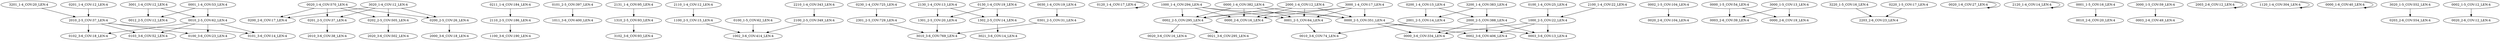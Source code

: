 digraph G {
    "3201_1-4_COV:20_LEN:4" -> "2010_2-5_COV:37_LEN:4";
    "0201_2-5_COV:37_LEN:4" -> "2010_3-6_COV:38_LEN:4";
    "2010_2-5_COV:37_LEN:4" -> "0100_3-6_COV:23_LEN:4";
    "2010_2-5_COV:37_LEN:4" -> "0101_3-6_COV:14_LEN:4";
    "2010_2-5_COV:37_LEN:4" -> "0102_3-6_COV:18_LEN:4";
    "2010_2-5_COV:37_LEN:4" -> "0103_3-6_COV:52_LEN:4";
    "3001_1-4_COV:12_LEN:4" -> "0012_2-5_COV:12_LEN:4";
    "3001_1-4_COV:12_LEN:4" -> "0010_2-5_COV:62_LEN:4";
    "2110_2-5_COV:186_LEN:4" -> "1100_3-6_COV:190_LEN:4";
    "0101_2-5_COV:397_LEN:4" -> "1011_3-6_COV:400_LEN:4";
    "1310_2-5_COV:93_LEN:4" -> "3102_3-6_COV:93_LEN:4";
    "2100_2-5_COV:349_LEN:4" -> "1002_3-6_COV:414_LEN:4";
    "0230_1-4_COV:725_LEN:4" -> "2301_2-5_COV:729_LEN:4";
    "0120_1-4_COV:17_LEN:4" -> "0120_1-4_COV:17_LEN:4";
    "1000_2-5_COV:22_LEN:4" -> "0000_3-6_COV:334_LEN:4";
    "1000_2-5_COV:22_LEN:4" -> "0002_3-6_COV:406_LEN:4";
    "1000_2-5_COV:22_LEN:4" -> "0003_3-6_COV:13_LEN:4";
    "1000_1-4_COV:294_LEN:4" -> "0000_2-6_COV:16_LEN:4";
    "1000_1-4_COV:294_LEN:4" -> "0002_2-5_COV:295_LEN:4";
    "1000_1-4_COV:294_LEN:4" -> "0001_2-5_COV:64_LEN:4";
    "1000_1-4_COV:294_LEN:4" -> "0000_2-5_COV:351_LEN:4";
    "0201_1-4_COV:12_LEN:4" -> "2010_2-5_COV:37_LEN:4";
    "0002_1-5_COV:104_LEN:4" -> "0020_2-6_COV:104_LEN:4";
    "2001_2-5_COV:14_LEN:4" -> "0010_3-6_COV:74_LEN:4";
    "2110_1-4_COV:12_LEN:4" -> "1100_2-5_COV:15_LEN:4";
    "0000_1-5_COV:54_LEN:4" -> "0003_2-6_COV:39_LEN:4";
    "0000_1-5_COV:54_LEN:4" -> "0000_2-6_COV:19_LEN:4";
    "0200_1-4_COV:15_LEN:4" -> "2001_2-5_COV:14_LEN:4";
    "0200_1-4_COV:15_LEN:4" -> "2000_2-5_COV:388_LEN:4";
    "1301_2-5_COV:20_LEN:4" -> "3010_3-6_COV:769_LEN:4";
    "2000_2-5_COV:388_LEN:4" -> "0000_3-6_COV:334_LEN:4";
    "2000_2-5_COV:388_LEN:4" -> "0002_3-6_COV:406_LEN:4";
    "2000_2-5_COV:388_LEN:4" -> "0003_3-6_COV:13_LEN:4";
    "3220_1-5_COV:16_LEN:4" -> "2203_2-6_COV:23_LEN:4";
    "0100_1-4_COV:25_LEN:4" -> "1000_2-5_COV:22_LEN:4";
    "0000_1-4_COV:382_LEN:4" -> "0000_2-6_COV:16_LEN:4";
    "0000_1-4_COV:382_LEN:4" -> "0002_2-5_COV:295_LEN:4";
    "0000_1-4_COV:382_LEN:4" -> "0001_2-5_COV:64_LEN:4";
    "0000_1-4_COV:382_LEN:4" -> "0000_2-5_COV:351_LEN:4";
    "0020_1-6_COV:27_LEN:4" -> "0020_1-6_COV:27_LEN:4";
    "2301_2-5_COV:729_LEN:4" -> "3010_3-6_COV:769_LEN:4";
    "2000_1-4_COV:12_LEN:4" -> "0000_2-6_COV:16_LEN:4";
    "2000_1-4_COV:12_LEN:4" -> "0002_2-5_COV:295_LEN:4";
    "2000_1-4_COV:12_LEN:4" -> "0001_2-5_COV:64_LEN:4";
    "2000_1-4_COV:12_LEN:4" -> "0000_2-5_COV:351_LEN:4";
    "2131_1-4_COV:95_LEN:4" -> "1310_2-5_COV:93_LEN:4";
    "0220_1-5_COV:17_LEN:4" -> "2203_2-6_COV:23_LEN:4";
    "0202_2-5_COV:505_LEN:4" -> "2020_3-6_COV:502_LEN:4";
    "2120_1-4_COV:14_LEN:4" -> "2120_1-4_COV:14_LEN:4";
    "0030_1-4_COV:19_LEN:4" -> "0301_2-5_COV:31_LEN:4";
    "0002_2-5_COV:295_LEN:4" -> "0020_3-6_COV:16_LEN:4";
    "0002_2-5_COV:295_LEN:4" -> "0021_3-6_COV:295_LEN:4";
    "0001_1-4_COV:53_LEN:4" -> "0012_2-5_COV:12_LEN:4";
    "0001_1-4_COV:53_LEN:4" -> "0010_2-5_COV:62_LEN:4";
    "0100_1-5_COV:62_LEN:4" -> "1002_3-6_COV:414_LEN:4";
    "0001_1-5_COV:16_LEN:4" -> "0010_2-6_COV:20_LEN:4";
    "0020_1-4_COV:570_LEN:4" -> "0201_2-5_COV:37_LEN:4";
    "0020_1-4_COV:570_LEN:4" -> "0200_2-6_COV:17_LEN:4";
    "0020_1-4_COV:570_LEN:4" -> "0202_2-5_COV:505_LEN:4";
    "0020_1-4_COV:570_LEN:4" -> "0200_2-5_COV:26_LEN:4";
    "3000_1-5_COV:59_LEN:4" -> "0003_2-6_COV:49_LEN:4";
    "2130_1-4_COV:13_LEN:4" -> "1301_2-5_COV:20_LEN:4";
    "2130_1-4_COV:13_LEN:4" -> "1302_2-5_COV:14_LEN:4";
    "2003_2-6_COV:12_LEN:4" -> "2003_2-6_COV:12_LEN:4";
    "1120_1-4_COV:304_LEN:4" -> "1120_1-4_COV:304_LEN:4";
    "2100_1-4_COV:22_LEN:4" -> "1000_2-5_COV:22_LEN:4";
    "0001_2-5_COV:64_LEN:4" -> "0010_3-6_COV:74_LEN:4";
    "0211_1-4_COV:184_LEN:4" -> "2110_2-5_COV:186_LEN:4";
    "1100_2-5_COV:15_LEN:4" -> "1002_3-6_COV:414_LEN:4";
    "1302_2-5_COV:14_LEN:4" -> "3021_3-6_COV:14_LEN:4";
    "0010_2-5_COV:62_LEN:4" -> "0100_3-6_COV:23_LEN:4";
    "0010_2-5_COV:62_LEN:4" -> "0101_3-6_COV:14_LEN:4";
    "0010_2-5_COV:62_LEN:4" -> "0102_3-6_COV:18_LEN:4";
    "0010_2-5_COV:62_LEN:4" -> "0103_3-6_COV:52_LEN:4";
    "3000_1-5_COV:13_LEN:4" -> "0003_2-6_COV:39_LEN:4";
    "3000_1-5_COV:13_LEN:4" -> "0000_2-6_COV:19_LEN:4";
    "3200_1-4_COV:383_LEN:4" -> "2001_2-5_COV:14_LEN:4";
    "3200_1-4_COV:383_LEN:4" -> "2000_2-5_COV:388_LEN:4";
    "0000_1-6_COV:40_LEN:4" -> "0000_1-6_COV:40_LEN:4";
    "0200_2-5_COV:26_LEN:4" -> "2000_3-6_COV:18_LEN:4";
    "3020_1-5_COV:552_LEN:4" -> "0203_2-6_COV:554_LEN:4";
    "3000_1-4_COV:17_LEN:4" -> "0000_2-6_COV:16_LEN:4";
    "3000_1-4_COV:17_LEN:4" -> "0002_2-5_COV:295_LEN:4";
    "3000_1-4_COV:17_LEN:4" -> "0001_2-5_COV:64_LEN:4";
    "3000_1-4_COV:17_LEN:4" -> "0000_2-5_COV:351_LEN:4";
    "0002_1-5_COV:12_LEN:4" -> "0020_2-6_COV:12_LEN:4";
    "0000_2-5_COV:351_LEN:4" -> "0000_3-6_COV:334_LEN:4";
    "0000_2-5_COV:351_LEN:4" -> "0002_3-6_COV:406_LEN:4";
    "0000_2-5_COV:351_LEN:4" -> "0003_3-6_COV:13_LEN:4";
    "0130_1-4_COV:19_LEN:4" -> "1301_2-5_COV:20_LEN:4";
    "0130_1-4_COV:19_LEN:4" -> "1302_2-5_COV:14_LEN:4";
    "2210_1-4_COV:343_LEN:4" -> "2100_2-5_COV:349_LEN:4";
    "3020_1-4_COV:12_LEN:4" -> "0201_2-5_COV:37_LEN:4";
    "3020_1-4_COV:12_LEN:4" -> "0200_2-6_COV:17_LEN:4";
    "3020_1-4_COV:12_LEN:4" -> "0202_2-5_COV:505_LEN:4";
    "3020_1-4_COV:12_LEN:4" -> "0200_2-5_COV:26_LEN:4";
    "0301_2-5_COV:31_LEN:4" -> "3010_3-6_COV:769_LEN:4";
}
